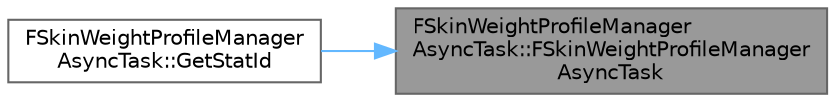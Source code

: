 digraph "FSkinWeightProfileManagerAsyncTask::FSkinWeightProfileManagerAsyncTask"
{
 // INTERACTIVE_SVG=YES
 // LATEX_PDF_SIZE
  bgcolor="transparent";
  edge [fontname=Helvetica,fontsize=10,labelfontname=Helvetica,labelfontsize=10];
  node [fontname=Helvetica,fontsize=10,shape=box,height=0.2,width=0.4];
  rankdir="RL";
  Node1 [id="Node000001",label="FSkinWeightProfileManager\lAsyncTask::FSkinWeightProfileManager\lAsyncTask",height=0.2,width=0.4,color="gray40", fillcolor="grey60", style="filled", fontcolor="black",tooltip=" "];
  Node1 -> Node2 [id="edge1_Node000001_Node000002",dir="back",color="steelblue1",style="solid",tooltip=" "];
  Node2 [id="Node000002",label="FSkinWeightProfileManager\lAsyncTask::GetStatId",height=0.2,width=0.4,color="grey40", fillcolor="white", style="filled",URL="$d8/d36/classFSkinWeightProfileManagerAsyncTask.html#a319978370bb83f96e82ad7362a8964d8",tooltip=" "];
}
